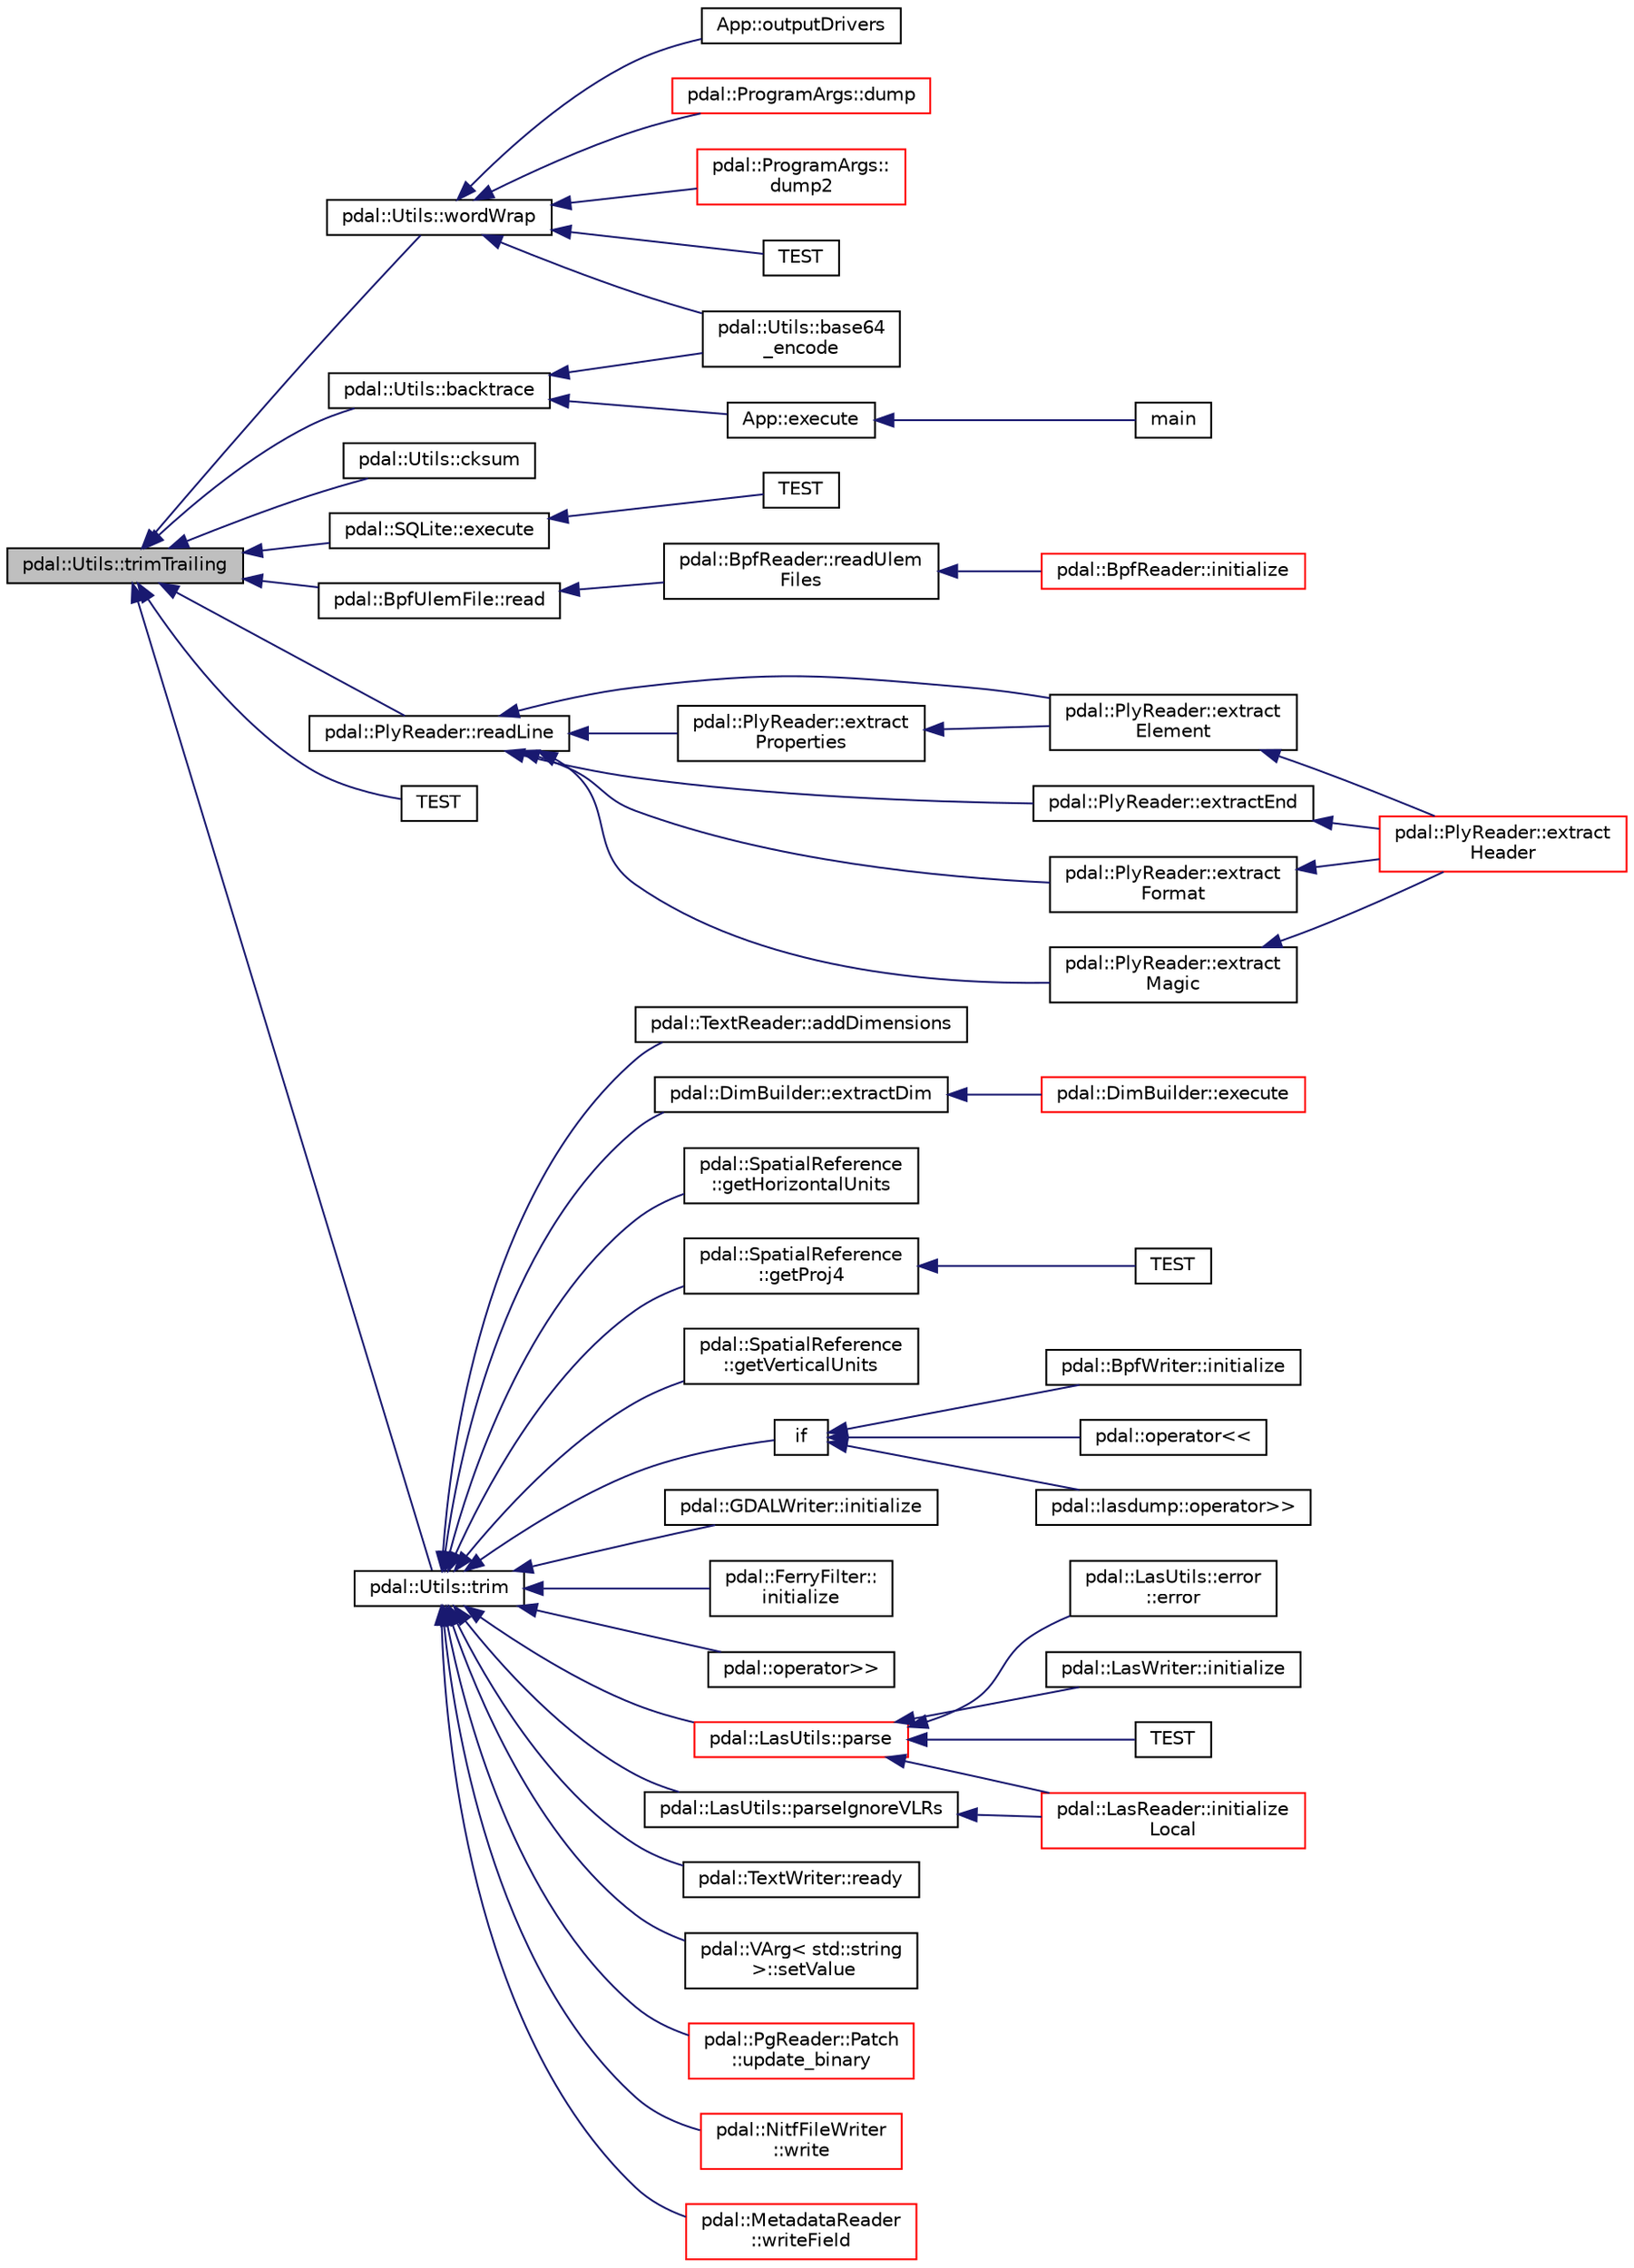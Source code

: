 digraph "pdal::Utils::trimTrailing"
{
  edge [fontname="Helvetica",fontsize="10",labelfontname="Helvetica",labelfontsize="10"];
  node [fontname="Helvetica",fontsize="10",shape=record];
  rankdir="LR";
  Node1 [label="pdal::Utils::trimTrailing",height=0.2,width=0.4,color="black", fillcolor="grey75", style="filled", fontcolor="black"];
  Node1 -> Node2 [dir="back",color="midnightblue",fontsize="10",style="solid",fontname="Helvetica"];
  Node2 [label="pdal::Utils::backtrace",height=0.2,width=0.4,color="black", fillcolor="white", style="filled",URL="$namespacepdal_1_1Utils.html#af919291c8d8312d8870fdd9fccf1c339"];
  Node2 -> Node3 [dir="back",color="midnightblue",fontsize="10",style="solid",fontname="Helvetica"];
  Node3 [label="pdal::Utils::base64\l_encode",height=0.2,width=0.4,color="black", fillcolor="white", style="filled",URL="$namespacepdal_1_1Utils.html#a6afb17d343ab75a055584b85bcf437bc"];
  Node2 -> Node4 [dir="back",color="midnightblue",fontsize="10",style="solid",fontname="Helvetica"];
  Node4 [label="App::execute",height=0.2,width=0.4,color="black", fillcolor="white", style="filled",URL="$classApp.html#a2817579d633c3d379248cd45d035aba8"];
  Node4 -> Node5 [dir="back",color="midnightblue",fontsize="10",style="solid",fontname="Helvetica"];
  Node5 [label="main",height=0.2,width=0.4,color="black", fillcolor="white", style="filled",URL="$pdal_8cpp.html#a0ddf1224851353fc92bfbff6f499fa97"];
  Node1 -> Node6 [dir="back",color="midnightblue",fontsize="10",style="solid",fontname="Helvetica"];
  Node6 [label="pdal::Utils::cksum",height=0.2,width=0.4,color="black", fillcolor="white", style="filled",URL="$namespacepdal_1_1Utils.html#a8467ec3b1fb828bd4631fa26416a8d5a"];
  Node1 -> Node7 [dir="back",color="midnightblue",fontsize="10",style="solid",fontname="Helvetica"];
  Node7 [label="pdal::SQLite::execute",height=0.2,width=0.4,color="black", fillcolor="white", style="filled",URL="$classpdal_1_1SQLite.html#a59336b8d32c097a99c6b38de8786fb6c"];
  Node7 -> Node8 [dir="back",color="midnightblue",fontsize="10",style="solid",fontname="Helvetica"];
  Node8 [label="TEST",height=0.2,width=0.4,color="black", fillcolor="white", style="filled",URL="$SQLiteTest_8cpp.html#af96f2ded80797ccf5862f511dcf5df5e"];
  Node1 -> Node9 [dir="back",color="midnightblue",fontsize="10",style="solid",fontname="Helvetica"];
  Node9 [label="pdal::BpfUlemFile::read",height=0.2,width=0.4,color="black", fillcolor="white", style="filled",URL="$structpdal_1_1BpfUlemFile.html#a2156185474a295d6545d9b1041b5199f"];
  Node9 -> Node10 [dir="back",color="midnightblue",fontsize="10",style="solid",fontname="Helvetica"];
  Node10 [label="pdal::BpfReader::readUlem\lFiles",height=0.2,width=0.4,color="black", fillcolor="white", style="filled",URL="$classpdal_1_1BpfReader.html#a8cc4909dafb875bb06b513478a31408d"];
  Node10 -> Node11 [dir="back",color="midnightblue",fontsize="10",style="solid",fontname="Helvetica"];
  Node11 [label="pdal::BpfReader::initialize",height=0.2,width=0.4,color="red", fillcolor="white", style="filled",URL="$classpdal_1_1BpfReader.html#ab7dd5387cb7f88c2c5bbbc1d4838be50"];
  Node1 -> Node12 [dir="back",color="midnightblue",fontsize="10",style="solid",fontname="Helvetica"];
  Node12 [label="pdal::PlyReader::readLine",height=0.2,width=0.4,color="black", fillcolor="white", style="filled",URL="$classpdal_1_1PlyReader.html#a2a95bd0d7e52c96b191a76e18cb4f488"];
  Node12 -> Node13 [dir="back",color="midnightblue",fontsize="10",style="solid",fontname="Helvetica"];
  Node13 [label="pdal::PlyReader::extract\lElement",height=0.2,width=0.4,color="black", fillcolor="white", style="filled",URL="$classpdal_1_1PlyReader.html#a86c91fd3c850c095dc537b627f92c426"];
  Node13 -> Node14 [dir="back",color="midnightblue",fontsize="10",style="solid",fontname="Helvetica"];
  Node14 [label="pdal::PlyReader::extract\lHeader",height=0.2,width=0.4,color="red", fillcolor="white", style="filled",URL="$classpdal_1_1PlyReader.html#a9b0179c012f82bcb1878e1197d2e4040"];
  Node12 -> Node15 [dir="back",color="midnightblue",fontsize="10",style="solid",fontname="Helvetica"];
  Node15 [label="pdal::PlyReader::extractEnd",height=0.2,width=0.4,color="black", fillcolor="white", style="filled",URL="$classpdal_1_1PlyReader.html#aec1ef06026968ef08b98538d2f868f13"];
  Node15 -> Node14 [dir="back",color="midnightblue",fontsize="10",style="solid",fontname="Helvetica"];
  Node12 -> Node16 [dir="back",color="midnightblue",fontsize="10",style="solid",fontname="Helvetica"];
  Node16 [label="pdal::PlyReader::extract\lFormat",height=0.2,width=0.4,color="black", fillcolor="white", style="filled",URL="$classpdal_1_1PlyReader.html#a2ce78f148be470e4d613ae7f0ab9616f"];
  Node16 -> Node14 [dir="back",color="midnightblue",fontsize="10",style="solid",fontname="Helvetica"];
  Node12 -> Node17 [dir="back",color="midnightblue",fontsize="10",style="solid",fontname="Helvetica"];
  Node17 [label="pdal::PlyReader::extract\lMagic",height=0.2,width=0.4,color="black", fillcolor="white", style="filled",URL="$classpdal_1_1PlyReader.html#abf004e430f1c5f6ad2a89746e54316ca"];
  Node17 -> Node14 [dir="back",color="midnightblue",fontsize="10",style="solid",fontname="Helvetica"];
  Node12 -> Node18 [dir="back",color="midnightblue",fontsize="10",style="solid",fontname="Helvetica"];
  Node18 [label="pdal::PlyReader::extract\lProperties",height=0.2,width=0.4,color="black", fillcolor="white", style="filled",URL="$classpdal_1_1PlyReader.html#ae3efcc96eca62b8d710e725b3358e88c"];
  Node18 -> Node13 [dir="back",color="midnightblue",fontsize="10",style="solid",fontname="Helvetica"];
  Node1 -> Node19 [dir="back",color="midnightblue",fontsize="10",style="solid",fontname="Helvetica"];
  Node19 [label="TEST",height=0.2,width=0.4,color="black", fillcolor="white", style="filled",URL="$UtilsTest_8cpp.html#a7c3c1d774dddc35dee473cc7fcd05da1"];
  Node1 -> Node20 [dir="back",color="midnightblue",fontsize="10",style="solid",fontname="Helvetica"];
  Node20 [label="pdal::Utils::trim",height=0.2,width=0.4,color="black", fillcolor="white", style="filled",URL="$namespacepdal_1_1Utils.html#ac5d9d3dfd3f4611182c07aa85e27c1e4"];
  Node20 -> Node21 [dir="back",color="midnightblue",fontsize="10",style="solid",fontname="Helvetica"];
  Node21 [label="pdal::TextReader::addDimensions",height=0.2,width=0.4,color="black", fillcolor="white", style="filled",URL="$classpdal_1_1TextReader.html#ae502ea3c6508d9c5a5661d5641893d40"];
  Node20 -> Node22 [dir="back",color="midnightblue",fontsize="10",style="solid",fontname="Helvetica"];
  Node22 [label="pdal::DimBuilder::extractDim",height=0.2,width=0.4,color="black", fillcolor="white", style="filled",URL="$classpdal_1_1DimBuilder.html#a51bc21469f4546a9d5152f725ae41345"];
  Node22 -> Node23 [dir="back",color="midnightblue",fontsize="10",style="solid",fontname="Helvetica"];
  Node23 [label="pdal::DimBuilder::execute",height=0.2,width=0.4,color="red", fillcolor="white", style="filled",URL="$classpdal_1_1DimBuilder.html#a80dc37c7ba907d37af6ce04620364855"];
  Node20 -> Node24 [dir="back",color="midnightblue",fontsize="10",style="solid",fontname="Helvetica"];
  Node24 [label="pdal::SpatialReference\l::getHorizontalUnits",height=0.2,width=0.4,color="black", fillcolor="white", style="filled",URL="$classpdal_1_1SpatialReference.html#accc766304029ee26834a0beeb411b0f5"];
  Node20 -> Node25 [dir="back",color="midnightblue",fontsize="10",style="solid",fontname="Helvetica"];
  Node25 [label="pdal::SpatialReference\l::getProj4",height=0.2,width=0.4,color="black", fillcolor="white", style="filled",URL="$classpdal_1_1SpatialReference.html#a3c1bf2c55ef7d9702b7c19b429548247"];
  Node25 -> Node26 [dir="back",color="midnightblue",fontsize="10",style="solid",fontname="Helvetica"];
  Node26 [label="TEST",height=0.2,width=0.4,color="black", fillcolor="white", style="filled",URL="$SpatialReferenceTest_8cpp.html#a84d1a7f5c73466e100d37cc72ae74ddc"];
  Node20 -> Node27 [dir="back",color="midnightblue",fontsize="10",style="solid",fontname="Helvetica"];
  Node27 [label="pdal::SpatialReference\l::getVerticalUnits",height=0.2,width=0.4,color="black", fillcolor="white", style="filled",URL="$classpdal_1_1SpatialReference.html#a488ba1399efef87ca41b959fdff8746b"];
  Node20 -> Node28 [dir="back",color="midnightblue",fontsize="10",style="solid",fontname="Helvetica"];
  Node28 [label="if",height=0.2,width=0.4,color="black", fillcolor="white", style="filled",URL="$classList_8js.html#a42fbbb7edefed1ff7799c7b86d320046"];
  Node28 -> Node29 [dir="back",color="midnightblue",fontsize="10",style="solid",fontname="Helvetica"];
  Node29 [label="pdal::BpfWriter::initialize",height=0.2,width=0.4,color="black", fillcolor="white", style="filled",URL="$classpdal_1_1BpfWriter.html#a526c1c3f5d9b660155d8f44a5ade8de2"];
  Node28 -> Node30 [dir="back",color="midnightblue",fontsize="10",style="solid",fontname="Helvetica"];
  Node30 [label="pdal::operator\<\<",height=0.2,width=0.4,color="black", fillcolor="white", style="filled",URL="$namespacepdal.html#ae14e5c0a92c5d7339247bde42e83a812"];
  Node28 -> Node31 [dir="back",color="midnightblue",fontsize="10",style="solid",fontname="Helvetica"];
  Node31 [label="pdal::lasdump::operator\>\>",height=0.2,width=0.4,color="black", fillcolor="white", style="filled",URL="$namespacepdal_1_1lasdump.html#ab51aa7936f52ecf93e594288c0032545"];
  Node20 -> Node32 [dir="back",color="midnightblue",fontsize="10",style="solid",fontname="Helvetica"];
  Node32 [label="pdal::GDALWriter::initialize",height=0.2,width=0.4,color="black", fillcolor="white", style="filled",URL="$classpdal_1_1GDALWriter.html#ab4e5955973f0f549c8399f39b571f634"];
  Node20 -> Node33 [dir="back",color="midnightblue",fontsize="10",style="solid",fontname="Helvetica"];
  Node33 [label="pdal::FerryFilter::\linitialize",height=0.2,width=0.4,color="black", fillcolor="white", style="filled",URL="$classpdal_1_1FerryFilter.html#a9477df165d2db87405b8af1bba818113"];
  Node20 -> Node34 [dir="back",color="midnightblue",fontsize="10",style="solid",fontname="Helvetica"];
  Node34 [label="pdal::operator\>\>",height=0.2,width=0.4,color="black", fillcolor="white", style="filled",URL="$namespacepdal.html#a5ac6fd6a9c52e0df8447ef85c2bb30d8"];
  Node20 -> Node35 [dir="back",color="midnightblue",fontsize="10",style="solid",fontname="Helvetica"];
  Node35 [label="pdal::LasUtils::parse",height=0.2,width=0.4,color="red", fillcolor="white", style="filled",URL="$namespacepdal_1_1LasUtils.html#aa78ca118dc2638ab806bec5afb12b224"];
  Node35 -> Node36 [dir="back",color="midnightblue",fontsize="10",style="solid",fontname="Helvetica"];
  Node36 [label="pdal::LasUtils::error\l::error",height=0.2,width=0.4,color="black", fillcolor="white", style="filled",URL="$structpdal_1_1LasUtils_1_1error.html#a96fcbe86a7b0480997a9af72956d34d1"];
  Node35 -> Node37 [dir="back",color="midnightblue",fontsize="10",style="solid",fontname="Helvetica"];
  Node37 [label="pdal::LasWriter::initialize",height=0.2,width=0.4,color="black", fillcolor="white", style="filled",URL="$classpdal_1_1LasWriter.html#ac06df277822c359343f95003bfda9cce"];
  Node35 -> Node38 [dir="back",color="midnightblue",fontsize="10",style="solid",fontname="Helvetica"];
  Node38 [label="pdal::LasReader::initialize\lLocal",height=0.2,width=0.4,color="red", fillcolor="white", style="filled",URL="$classpdal_1_1LasReader.html#a998510dc0b7d1b59387a5c2686c27f46"];
  Node35 -> Node39 [dir="back",color="midnightblue",fontsize="10",style="solid",fontname="Helvetica"];
  Node39 [label="TEST",height=0.2,width=0.4,color="black", fillcolor="white", style="filled",URL="$ProgramArgsTest_8cpp.html#a5c58b8358e6272f453c00259f5b2ad75"];
  Node20 -> Node40 [dir="back",color="midnightblue",fontsize="10",style="solid",fontname="Helvetica"];
  Node40 [label="pdal::LasUtils::parseIgnoreVLRs",height=0.2,width=0.4,color="black", fillcolor="white", style="filled",URL="$namespacepdal_1_1LasUtils.html#aa3390d8572d48c1f2294cde07e614319"];
  Node40 -> Node38 [dir="back",color="midnightblue",fontsize="10",style="solid",fontname="Helvetica"];
  Node20 -> Node41 [dir="back",color="midnightblue",fontsize="10",style="solid",fontname="Helvetica"];
  Node41 [label="pdal::TextWriter::ready",height=0.2,width=0.4,color="black", fillcolor="white", style="filled",URL="$classpdal_1_1TextWriter.html#ac1d9448dc94fc5272631b7066301e521"];
  Node20 -> Node42 [dir="back",color="midnightblue",fontsize="10",style="solid",fontname="Helvetica"];
  Node42 [label="pdal::VArg\< std::string\l \>::setValue",height=0.2,width=0.4,color="black", fillcolor="white", style="filled",URL="$classpdal_1_1VArg_3_01std_1_1string_01_4.html#ac5084a8a9dee040fb8ec7be19092572d"];
  Node20 -> Node43 [dir="back",color="midnightblue",fontsize="10",style="solid",fontname="Helvetica"];
  Node43 [label="pdal::PgReader::Patch\l::update_binary",height=0.2,width=0.4,color="red", fillcolor="white", style="filled",URL="$classpdal_1_1PgReader_1_1Patch.html#ac3483fad6a7aa33e36e47d5cf684864b"];
  Node20 -> Node44 [dir="back",color="midnightblue",fontsize="10",style="solid",fontname="Helvetica"];
  Node44 [label="pdal::NitfFileWriter\l::write",height=0.2,width=0.4,color="red", fillcolor="white", style="filled",URL="$classpdal_1_1NitfFileWriter.html#a3dd708be19b41cc3633c34903b3418f2"];
  Node20 -> Node45 [dir="back",color="midnightblue",fontsize="10",style="solid",fontname="Helvetica"];
  Node45 [label="pdal::MetadataReader\l::writeField",height=0.2,width=0.4,color="red", fillcolor="white", style="filled",URL="$classpdal_1_1MetadataReader.html#a1c64a95d8aa3024eac8fe8f98be64df4"];
  Node1 -> Node46 [dir="back",color="midnightblue",fontsize="10",style="solid",fontname="Helvetica"];
  Node46 [label="pdal::Utils::wordWrap",height=0.2,width=0.4,color="black", fillcolor="white", style="filled",URL="$namespacepdal_1_1Utils.html#aa378eb082b365411cba12fa0d72d0fa9"];
  Node46 -> Node47 [dir="back",color="midnightblue",fontsize="10",style="solid",fontname="Helvetica"];
  Node47 [label="App::outputDrivers",height=0.2,width=0.4,color="black", fillcolor="white", style="filled",URL="$classApp.html#a1577860a48c9cef4fe5f669480cac388"];
  Node46 -> Node48 [dir="back",color="midnightblue",fontsize="10",style="solid",fontname="Helvetica"];
  Node48 [label="pdal::ProgramArgs::dump",height=0.2,width=0.4,color="red", fillcolor="white", style="filled",URL="$classpdal_1_1ProgramArgs.html#a735375940de6cf77c210986dbadb5ae2"];
  Node46 -> Node49 [dir="back",color="midnightblue",fontsize="10",style="solid",fontname="Helvetica"];
  Node49 [label="pdal::ProgramArgs::\ldump2",height=0.2,width=0.4,color="red", fillcolor="white", style="filled",URL="$classpdal_1_1ProgramArgs.html#ae2a1be6e688b4bcf822c20c2b6d836ea"];
  Node46 -> Node3 [dir="back",color="midnightblue",fontsize="10",style="solid",fontname="Helvetica"];
  Node46 -> Node50 [dir="back",color="midnightblue",fontsize="10",style="solid",fontname="Helvetica"];
  Node50 [label="TEST",height=0.2,width=0.4,color="black", fillcolor="white", style="filled",URL="$UtilsTest_8cpp.html#a2158b2f23ab09bf7b1fb73bcbe740480"];
}
